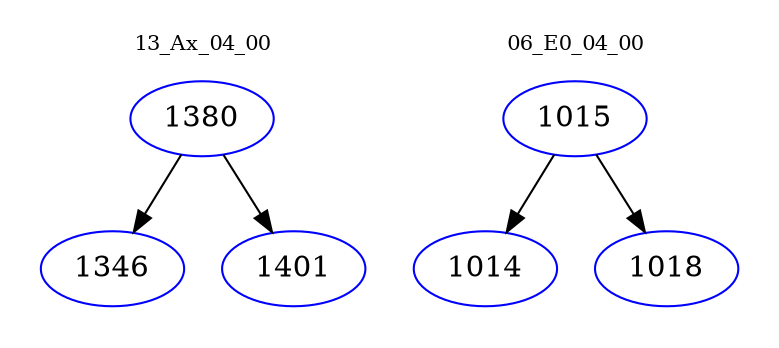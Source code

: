 digraph{
subgraph cluster_0 {
color = white
label = "13_Ax_04_00";
fontsize=10;
T0_1380 [label="1380", color="blue"]
T0_1380 -> T0_1346 [color="black"]
T0_1346 [label="1346", color="blue"]
T0_1380 -> T0_1401 [color="black"]
T0_1401 [label="1401", color="blue"]
}
subgraph cluster_1 {
color = white
label = "06_E0_04_00";
fontsize=10;
T1_1015 [label="1015", color="blue"]
T1_1015 -> T1_1014 [color="black"]
T1_1014 [label="1014", color="blue"]
T1_1015 -> T1_1018 [color="black"]
T1_1018 [label="1018", color="blue"]
}
}
